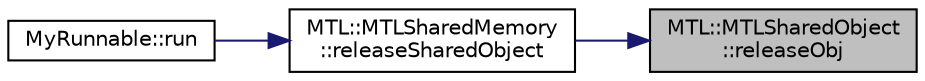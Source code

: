digraph "MTL::MTLSharedObject::releaseObj"
{
 // LATEX_PDF_SIZE
  edge [fontname="Helvetica",fontsize="10",labelfontname="Helvetica",labelfontsize="10"];
  node [fontname="Helvetica",fontsize="10",shape=record];
  rankdir="RL";
  Node1 [label="MTL::MTLSharedObject\l::releaseObj",height=0.2,width=0.4,color="black", fillcolor="grey75", style="filled", fontcolor="black",tooltip="Release the object lock. ( this function should be used only after the end of the critical section th..."];
  Node1 -> Node2 [dir="back",color="midnightblue",fontsize="10",style="solid",fontname="Helvetica"];
  Node2 [label="MTL::MTLSharedMemory\l::releaseSharedObject",height=0.2,width=0.4,color="black", fillcolor="white", style="filled",URL="$df/dea/classMTL_1_1MTLSharedMemory.html#a42336b674afd8a69cb51123c386e49a9",tooltip="Release a shared object from the shared memory."];
  Node2 -> Node3 [dir="back",color="midnightblue",fontsize="10",style="solid",fontname="Helvetica"];
  Node3 [label="MyRunnable::run",height=0.2,width=0.4,color="black", fillcolor="white", style="filled",URL="$d7/d1c/classMyRunnable.html#a332dc64635ef16c977a276f2f1d6af56",tooltip="Run the runnable."];
}
